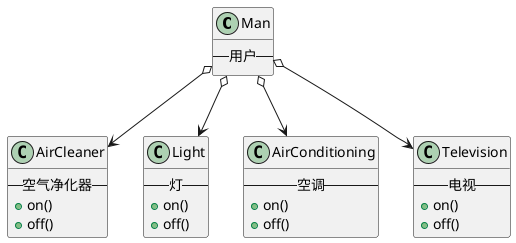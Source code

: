 @startuml

class Man{
    -- 用户 --
}

class AirCleaner{
    -- 空气净化器 --
    + on()
    + off()
}

class Light{
    -- 灯 --
    + on()
    + off()
}

class AirConditioning{
    -- 空调 --
    + on()
    + off()
}

class Television{
    -- 电视 --
    + on()
    + off()
}

Man o--> AirCleaner
Man o--> Light
Man o--> AirConditioning
Man o--> Television

@enduml